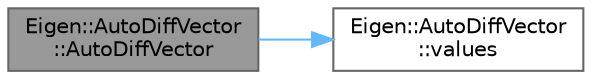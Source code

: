 digraph "Eigen::AutoDiffVector::AutoDiffVector"
{
 // LATEX_PDF_SIZE
  bgcolor="transparent";
  edge [fontname=Helvetica,fontsize=10,labelfontname=Helvetica,labelfontsize=10];
  node [fontname=Helvetica,fontsize=10,shape=box,height=0.2,width=0.4];
  rankdir="LR";
  Node1 [id="Node000001",label="Eigen::AutoDiffVector\l::AutoDiffVector",height=0.2,width=0.4,color="gray40", fillcolor="grey60", style="filled", fontcolor="black",tooltip=" "];
  Node1 -> Node2 [id="edge1_Node000001_Node000002",color="steelblue1",style="solid",tooltip=" "];
  Node2 [id="Node000002",label="Eigen::AutoDiffVector\l::values",height=0.2,width=0.4,color="grey40", fillcolor="white", style="filled",URL="$class_eigen_1_1_auto_diff_vector.html#a73dfa33db236798acddeba840d4038f8",tooltip=" "];
}
